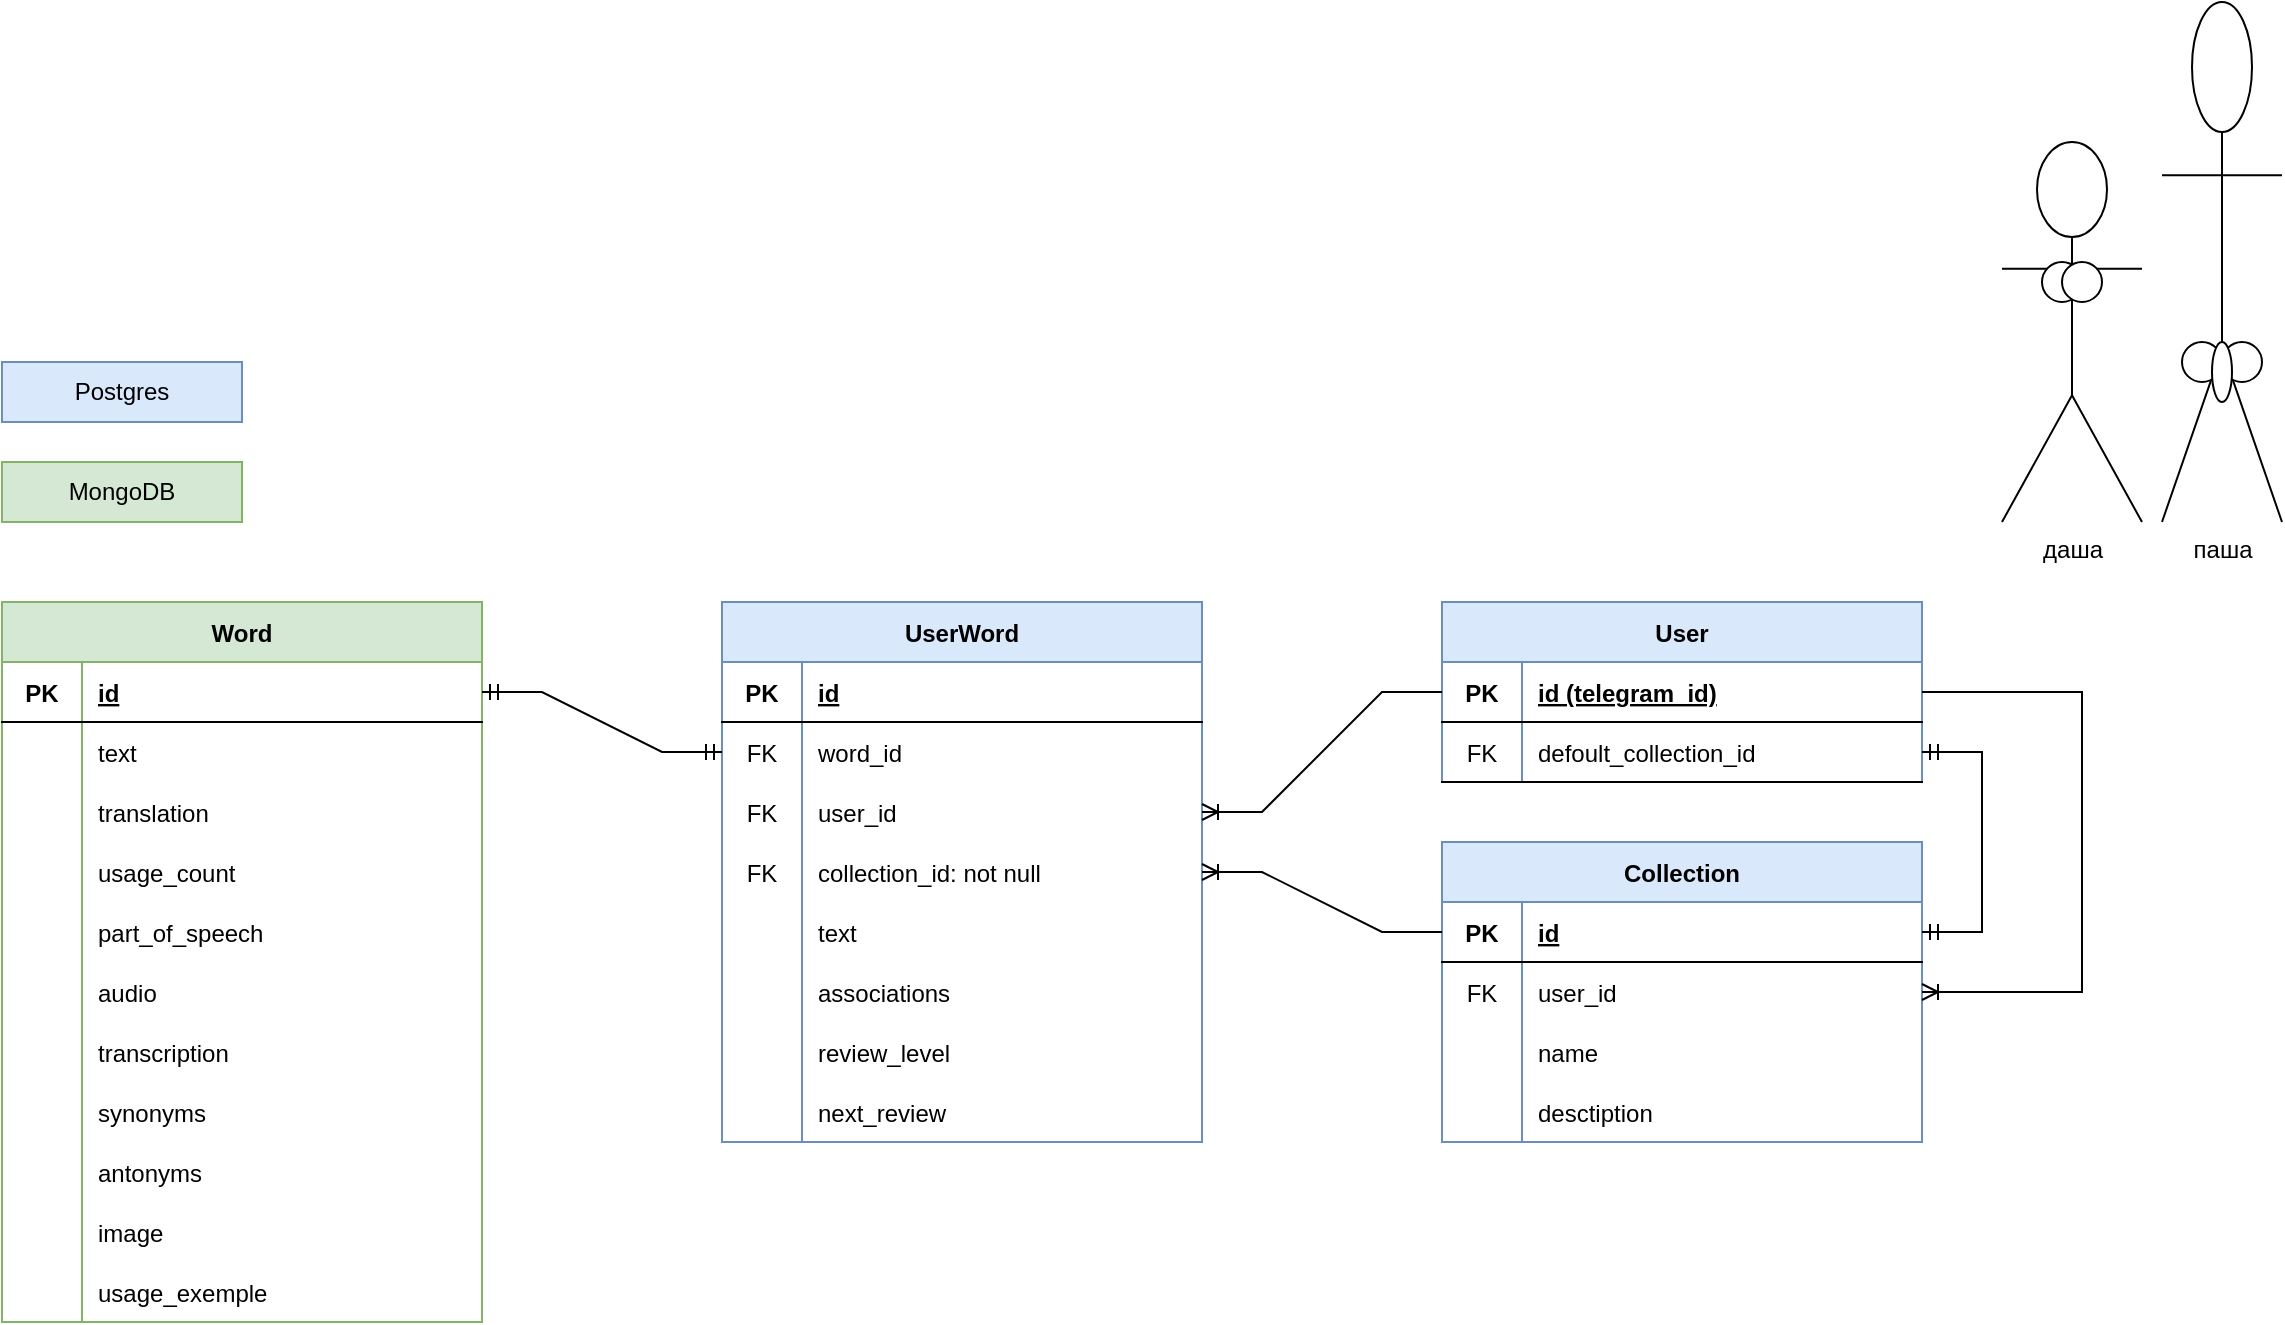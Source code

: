 <mxfile version="26.2.15">
  <diagram id="R2lEEEUBdFMjLlhIrx00" name="Page-1">
    <mxGraphModel dx="1512" dy="1780" grid="1" gridSize="10" guides="1" tooltips="1" connect="1" arrows="1" fold="1" page="1" pageScale="1" pageWidth="850" pageHeight="1100" math="0" shadow="0" extFonts="Permanent Marker^https://fonts.googleapis.com/css?family=Permanent+Marker">
      <root>
        <mxCell id="0" />
        <mxCell id="1" parent="0" />
        <mxCell id="C-vyLk0tnHw3VtMMgP7b-23" value="Word" style="shape=table;startSize=30;container=1;collapsible=1;childLayout=tableLayout;fixedRows=1;rowLines=0;fontStyle=1;align=center;resizeLast=1;fillColor=#d5e8d4;strokeColor=#82b366;" parent="1" vertex="1">
          <mxGeometry x="320" y="240" width="240" height="360" as="geometry">
            <mxRectangle x="120" y="120" width="100" height="30" as="alternateBounds" />
          </mxGeometry>
        </mxCell>
        <mxCell id="C-vyLk0tnHw3VtMMgP7b-24" value="" style="shape=partialRectangle;collapsible=0;dropTarget=0;pointerEvents=0;fillColor=none;points=[[0,0.5],[1,0.5]];portConstraint=eastwest;top=0;left=0;right=0;bottom=1;" parent="C-vyLk0tnHw3VtMMgP7b-23" vertex="1">
          <mxGeometry y="30" width="240" height="30" as="geometry" />
        </mxCell>
        <mxCell id="C-vyLk0tnHw3VtMMgP7b-25" value="PK" style="shape=partialRectangle;overflow=hidden;connectable=0;fillColor=none;top=0;left=0;bottom=0;right=0;fontStyle=1;" parent="C-vyLk0tnHw3VtMMgP7b-24" vertex="1">
          <mxGeometry width="40" height="30" as="geometry">
            <mxRectangle width="40" height="30" as="alternateBounds" />
          </mxGeometry>
        </mxCell>
        <mxCell id="C-vyLk0tnHw3VtMMgP7b-26" value="id" style="shape=partialRectangle;overflow=hidden;connectable=0;fillColor=none;top=0;left=0;bottom=0;right=0;align=left;spacingLeft=6;fontStyle=5;" parent="C-vyLk0tnHw3VtMMgP7b-24" vertex="1">
          <mxGeometry x="40" width="200" height="30" as="geometry">
            <mxRectangle width="200" height="30" as="alternateBounds" />
          </mxGeometry>
        </mxCell>
        <mxCell id="C-vyLk0tnHw3VtMMgP7b-27" value="" style="shape=partialRectangle;collapsible=0;dropTarget=0;pointerEvents=0;fillColor=none;points=[[0,0.5],[1,0.5]];portConstraint=eastwest;top=0;left=0;right=0;bottom=0;" parent="C-vyLk0tnHw3VtMMgP7b-23" vertex="1">
          <mxGeometry y="60" width="240" height="30" as="geometry" />
        </mxCell>
        <mxCell id="C-vyLk0tnHw3VtMMgP7b-28" value="" style="shape=partialRectangle;overflow=hidden;connectable=0;fillColor=none;top=0;left=0;bottom=0;right=0;" parent="C-vyLk0tnHw3VtMMgP7b-27" vertex="1">
          <mxGeometry width="40" height="30" as="geometry">
            <mxRectangle width="40" height="30" as="alternateBounds" />
          </mxGeometry>
        </mxCell>
        <mxCell id="C-vyLk0tnHw3VtMMgP7b-29" value="text" style="shape=partialRectangle;overflow=hidden;connectable=0;fillColor=none;top=0;left=0;bottom=0;right=0;align=left;spacingLeft=6;" parent="C-vyLk0tnHw3VtMMgP7b-27" vertex="1">
          <mxGeometry x="40" width="200" height="30" as="geometry">
            <mxRectangle width="200" height="30" as="alternateBounds" />
          </mxGeometry>
        </mxCell>
        <mxCell id="F-sReFvH-4bTbb94XyUP-4" value="" style="shape=partialRectangle;collapsible=0;dropTarget=0;pointerEvents=0;fillColor=none;points=[[0,0.5],[1,0.5]];portConstraint=eastwest;top=0;left=0;right=0;bottom=0;" parent="C-vyLk0tnHw3VtMMgP7b-23" vertex="1">
          <mxGeometry y="90" width="240" height="30" as="geometry" />
        </mxCell>
        <mxCell id="F-sReFvH-4bTbb94XyUP-5" value="" style="shape=partialRectangle;overflow=hidden;connectable=0;fillColor=none;top=0;left=0;bottom=0;right=0;" parent="F-sReFvH-4bTbb94XyUP-4" vertex="1">
          <mxGeometry width="40" height="30" as="geometry">
            <mxRectangle width="40" height="30" as="alternateBounds" />
          </mxGeometry>
        </mxCell>
        <mxCell id="F-sReFvH-4bTbb94XyUP-6" value="translation" style="shape=partialRectangle;overflow=hidden;connectable=0;fillColor=none;top=0;left=0;bottom=0;right=0;align=left;spacingLeft=6;" parent="F-sReFvH-4bTbb94XyUP-4" vertex="1">
          <mxGeometry x="40" width="200" height="30" as="geometry">
            <mxRectangle width="200" height="30" as="alternateBounds" />
          </mxGeometry>
        </mxCell>
        <mxCell id="ywb25JipgvPAhc3oe862-24" style="shape=partialRectangle;collapsible=0;dropTarget=0;pointerEvents=0;fillColor=none;points=[[0,0.5],[1,0.5]];portConstraint=eastwest;top=0;left=0;right=0;bottom=0;" parent="C-vyLk0tnHw3VtMMgP7b-23" vertex="1">
          <mxGeometry y="120" width="240" height="30" as="geometry" />
        </mxCell>
        <mxCell id="ywb25JipgvPAhc3oe862-25" style="shape=partialRectangle;overflow=hidden;connectable=0;fillColor=none;top=0;left=0;bottom=0;right=0;" parent="ywb25JipgvPAhc3oe862-24" vertex="1">
          <mxGeometry width="40" height="30" as="geometry">
            <mxRectangle width="40" height="30" as="alternateBounds" />
          </mxGeometry>
        </mxCell>
        <mxCell id="ywb25JipgvPAhc3oe862-26" value="usage_count" style="shape=partialRectangle;overflow=hidden;connectable=0;fillColor=none;top=0;left=0;bottom=0;right=0;align=left;spacingLeft=6;" parent="ywb25JipgvPAhc3oe862-24" vertex="1">
          <mxGeometry x="40" width="200" height="30" as="geometry">
            <mxRectangle width="200" height="30" as="alternateBounds" />
          </mxGeometry>
        </mxCell>
        <mxCell id="rDy19cfPk4_bz0ccWUAK-1337" style="shape=partialRectangle;collapsible=0;dropTarget=0;pointerEvents=0;fillColor=none;points=[[0,0.5],[1,0.5]];portConstraint=eastwest;top=0;left=0;right=0;bottom=0;" parent="C-vyLk0tnHw3VtMMgP7b-23" vertex="1">
          <mxGeometry y="150" width="240" height="30" as="geometry" />
        </mxCell>
        <mxCell id="rDy19cfPk4_bz0ccWUAK-1338" style="shape=partialRectangle;overflow=hidden;connectable=0;fillColor=none;top=0;left=0;bottom=0;right=0;" parent="rDy19cfPk4_bz0ccWUAK-1337" vertex="1">
          <mxGeometry width="40" height="30" as="geometry">
            <mxRectangle width="40" height="30" as="alternateBounds" />
          </mxGeometry>
        </mxCell>
        <mxCell id="rDy19cfPk4_bz0ccWUAK-1339" value="part_of_speech" style="shape=partialRectangle;overflow=hidden;connectable=0;fillColor=none;top=0;left=0;bottom=0;right=0;align=left;spacingLeft=6;" parent="rDy19cfPk4_bz0ccWUAK-1337" vertex="1">
          <mxGeometry x="40" width="200" height="30" as="geometry">
            <mxRectangle width="200" height="30" as="alternateBounds" />
          </mxGeometry>
        </mxCell>
        <mxCell id="F-sReFvH-4bTbb94XyUP-7" value="" style="shape=partialRectangle;collapsible=0;dropTarget=0;pointerEvents=0;fillColor=none;points=[[0,0.5],[1,0.5]];portConstraint=eastwest;top=0;left=0;right=0;bottom=0;" parent="C-vyLk0tnHw3VtMMgP7b-23" vertex="1">
          <mxGeometry y="180" width="240" height="30" as="geometry" />
        </mxCell>
        <mxCell id="F-sReFvH-4bTbb94XyUP-8" value="" style="shape=partialRectangle;overflow=hidden;connectable=0;fillColor=none;top=0;left=0;bottom=0;right=0;" parent="F-sReFvH-4bTbb94XyUP-7" vertex="1">
          <mxGeometry width="40" height="30" as="geometry">
            <mxRectangle width="40" height="30" as="alternateBounds" />
          </mxGeometry>
        </mxCell>
        <mxCell id="F-sReFvH-4bTbb94XyUP-9" value="audio" style="shape=partialRectangle;overflow=hidden;connectable=0;fillColor=none;top=0;left=0;bottom=0;right=0;align=left;spacingLeft=6;" parent="F-sReFvH-4bTbb94XyUP-7" vertex="1">
          <mxGeometry x="40" width="200" height="30" as="geometry">
            <mxRectangle width="200" height="30" as="alternateBounds" />
          </mxGeometry>
        </mxCell>
        <mxCell id="F-sReFvH-4bTbb94XyUP-1" value="" style="shape=partialRectangle;collapsible=0;dropTarget=0;pointerEvents=0;fillColor=none;points=[[0,0.5],[1,0.5]];portConstraint=eastwest;top=0;left=0;right=0;bottom=0;" parent="C-vyLk0tnHw3VtMMgP7b-23" vertex="1">
          <mxGeometry y="210" width="240" height="30" as="geometry" />
        </mxCell>
        <mxCell id="F-sReFvH-4bTbb94XyUP-2" value="" style="shape=partialRectangle;overflow=hidden;connectable=0;fillColor=none;top=0;left=0;bottom=0;right=0;" parent="F-sReFvH-4bTbb94XyUP-1" vertex="1">
          <mxGeometry width="40" height="30" as="geometry">
            <mxRectangle width="40" height="30" as="alternateBounds" />
          </mxGeometry>
        </mxCell>
        <mxCell id="F-sReFvH-4bTbb94XyUP-3" value="transcription" style="shape=partialRectangle;overflow=hidden;connectable=0;fillColor=none;top=0;left=0;bottom=0;right=0;align=left;spacingLeft=6;" parent="F-sReFvH-4bTbb94XyUP-1" vertex="1">
          <mxGeometry x="40" width="200" height="30" as="geometry">
            <mxRectangle width="200" height="30" as="alternateBounds" />
          </mxGeometry>
        </mxCell>
        <mxCell id="F-sReFvH-4bTbb94XyUP-49" value="" style="shape=partialRectangle;collapsible=0;dropTarget=0;pointerEvents=0;fillColor=none;points=[[0,0.5],[1,0.5]];portConstraint=eastwest;top=0;left=0;right=0;bottom=0;" parent="C-vyLk0tnHw3VtMMgP7b-23" vertex="1">
          <mxGeometry y="240" width="240" height="30" as="geometry" />
        </mxCell>
        <mxCell id="F-sReFvH-4bTbb94XyUP-50" value="" style="shape=partialRectangle;overflow=hidden;connectable=0;fillColor=none;top=0;left=0;bottom=0;right=0;" parent="F-sReFvH-4bTbb94XyUP-49" vertex="1">
          <mxGeometry width="40" height="30" as="geometry">
            <mxRectangle width="40" height="30" as="alternateBounds" />
          </mxGeometry>
        </mxCell>
        <mxCell id="F-sReFvH-4bTbb94XyUP-51" value="synonyms" style="shape=partialRectangle;overflow=hidden;connectable=0;fillColor=none;top=0;left=0;bottom=0;right=0;align=left;spacingLeft=6;" parent="F-sReFvH-4bTbb94XyUP-49" vertex="1">
          <mxGeometry x="40" width="200" height="30" as="geometry">
            <mxRectangle width="200" height="30" as="alternateBounds" />
          </mxGeometry>
        </mxCell>
        <mxCell id="F-sReFvH-4bTbb94XyUP-52" value="" style="shape=partialRectangle;collapsible=0;dropTarget=0;pointerEvents=0;fillColor=none;points=[[0,0.5],[1,0.5]];portConstraint=eastwest;top=0;left=0;right=0;bottom=0;" parent="C-vyLk0tnHw3VtMMgP7b-23" vertex="1">
          <mxGeometry y="270" width="240" height="30" as="geometry" />
        </mxCell>
        <mxCell id="F-sReFvH-4bTbb94XyUP-53" value="" style="shape=partialRectangle;overflow=hidden;connectable=0;fillColor=none;top=0;left=0;bottom=0;right=0;" parent="F-sReFvH-4bTbb94XyUP-52" vertex="1">
          <mxGeometry width="40" height="30" as="geometry">
            <mxRectangle width="40" height="30" as="alternateBounds" />
          </mxGeometry>
        </mxCell>
        <mxCell id="F-sReFvH-4bTbb94XyUP-54" value="antonyms" style="shape=partialRectangle;overflow=hidden;connectable=0;fillColor=none;top=0;left=0;bottom=0;right=0;align=left;spacingLeft=6;" parent="F-sReFvH-4bTbb94XyUP-52" vertex="1">
          <mxGeometry x="40" width="200" height="30" as="geometry">
            <mxRectangle width="200" height="30" as="alternateBounds" />
          </mxGeometry>
        </mxCell>
        <mxCell id="F-sReFvH-4bTbb94XyUP-55" value="" style="shape=partialRectangle;collapsible=0;dropTarget=0;pointerEvents=0;fillColor=none;points=[[0,0.5],[1,0.5]];portConstraint=eastwest;top=0;left=0;right=0;bottom=0;" parent="C-vyLk0tnHw3VtMMgP7b-23" vertex="1">
          <mxGeometry y="300" width="240" height="30" as="geometry" />
        </mxCell>
        <mxCell id="F-sReFvH-4bTbb94XyUP-56" value="" style="shape=partialRectangle;overflow=hidden;connectable=0;fillColor=none;top=0;left=0;bottom=0;right=0;" parent="F-sReFvH-4bTbb94XyUP-55" vertex="1">
          <mxGeometry width="40" height="30" as="geometry">
            <mxRectangle width="40" height="30" as="alternateBounds" />
          </mxGeometry>
        </mxCell>
        <mxCell id="F-sReFvH-4bTbb94XyUP-57" value="image" style="shape=partialRectangle;overflow=hidden;connectable=0;fillColor=none;top=0;left=0;bottom=0;right=0;align=left;spacingLeft=6;" parent="F-sReFvH-4bTbb94XyUP-55" vertex="1">
          <mxGeometry x="40" width="200" height="30" as="geometry">
            <mxRectangle width="200" height="30" as="alternateBounds" />
          </mxGeometry>
        </mxCell>
        <mxCell id="F-sReFvH-4bTbb94XyUP-58" value="" style="shape=partialRectangle;collapsible=0;dropTarget=0;pointerEvents=0;fillColor=none;points=[[0,0.5],[1,0.5]];portConstraint=eastwest;top=0;left=0;right=0;bottom=0;" parent="C-vyLk0tnHw3VtMMgP7b-23" vertex="1">
          <mxGeometry y="330" width="240" height="30" as="geometry" />
        </mxCell>
        <mxCell id="F-sReFvH-4bTbb94XyUP-59" value="" style="shape=partialRectangle;overflow=hidden;connectable=0;fillColor=none;top=0;left=0;bottom=0;right=0;" parent="F-sReFvH-4bTbb94XyUP-58" vertex="1">
          <mxGeometry width="40" height="30" as="geometry">
            <mxRectangle width="40" height="30" as="alternateBounds" />
          </mxGeometry>
        </mxCell>
        <mxCell id="F-sReFvH-4bTbb94XyUP-60" value="usage_exemple" style="shape=partialRectangle;overflow=hidden;connectable=0;fillColor=none;top=0;left=0;bottom=0;right=0;align=left;spacingLeft=6;" parent="F-sReFvH-4bTbb94XyUP-58" vertex="1">
          <mxGeometry x="40" width="200" height="30" as="geometry">
            <mxRectangle width="200" height="30" as="alternateBounds" />
          </mxGeometry>
        </mxCell>
        <mxCell id="F-sReFvH-4bTbb94XyUP-32" value="User" style="shape=table;startSize=30;container=1;collapsible=1;childLayout=tableLayout;fixedRows=1;rowLines=0;fontStyle=1;align=center;resizeLast=1;fillColor=#dae8fc;strokeColor=#6c8ebf;" parent="1" vertex="1">
          <mxGeometry x="1040" y="240" width="240" height="90" as="geometry">
            <mxRectangle x="120" y="120" width="100" height="30" as="alternateBounds" />
          </mxGeometry>
        </mxCell>
        <mxCell id="F-sReFvH-4bTbb94XyUP-33" value="" style="shape=partialRectangle;collapsible=0;dropTarget=0;pointerEvents=0;fillColor=none;points=[[0,0.5],[1,0.5]];portConstraint=eastwest;top=0;left=0;right=0;bottom=1;" parent="F-sReFvH-4bTbb94XyUP-32" vertex="1">
          <mxGeometry y="30" width="240" height="30" as="geometry" />
        </mxCell>
        <mxCell id="F-sReFvH-4bTbb94XyUP-34" value="PK" style="shape=partialRectangle;overflow=hidden;connectable=0;fillColor=none;top=0;left=0;bottom=0;right=0;fontStyle=1;" parent="F-sReFvH-4bTbb94XyUP-33" vertex="1">
          <mxGeometry width="40" height="30" as="geometry">
            <mxRectangle width="40" height="30" as="alternateBounds" />
          </mxGeometry>
        </mxCell>
        <mxCell id="F-sReFvH-4bTbb94XyUP-35" value="id (telegram_id)" style="shape=partialRectangle;overflow=hidden;connectable=0;fillColor=none;top=0;left=0;bottom=0;right=0;align=left;spacingLeft=6;fontStyle=5;" parent="F-sReFvH-4bTbb94XyUP-33" vertex="1">
          <mxGeometry x="40" width="200" height="30" as="geometry">
            <mxRectangle width="200" height="30" as="alternateBounds" />
          </mxGeometry>
        </mxCell>
        <mxCell id="ywb25JipgvPAhc3oe862-85" style="shape=partialRectangle;collapsible=0;dropTarget=0;pointerEvents=0;fillColor=none;points=[[0,0.5],[1,0.5]];portConstraint=eastwest;top=0;left=0;right=0;bottom=1;" parent="F-sReFvH-4bTbb94XyUP-32" vertex="1">
          <mxGeometry y="60" width="240" height="30" as="geometry" />
        </mxCell>
        <mxCell id="ywb25JipgvPAhc3oe862-86" value="FK" style="shape=partialRectangle;overflow=hidden;connectable=0;fillColor=none;top=0;left=0;bottom=0;right=0;fontStyle=0;" parent="ywb25JipgvPAhc3oe862-85" vertex="1">
          <mxGeometry width="40" height="30" as="geometry">
            <mxRectangle width="40" height="30" as="alternateBounds" />
          </mxGeometry>
        </mxCell>
        <mxCell id="ywb25JipgvPAhc3oe862-87" value="defoult_collection_id" style="shape=partialRectangle;overflow=hidden;connectable=0;fillColor=none;top=0;left=0;bottom=0;right=0;align=left;spacingLeft=6;fontStyle=0;" parent="ywb25JipgvPAhc3oe862-85" vertex="1">
          <mxGeometry x="40" width="200" height="30" as="geometry">
            <mxRectangle width="200" height="30" as="alternateBounds" />
          </mxGeometry>
        </mxCell>
        <mxCell id="F-sReFvH-4bTbb94XyUP-48" style="edgeStyle=orthogonalEdgeStyle;rounded=0;orthogonalLoop=1;jettySize=auto;html=1;exitX=1;exitY=0.5;exitDx=0;exitDy=0;" parent="1" target="F-sReFvH-4bTbb94XyUP-33" edge="1">
          <mxGeometry relative="1" as="geometry" />
        </mxCell>
        <mxCell id="rDy19cfPk4_bz0ccWUAK-1" value="Collection" style="shape=table;startSize=30;container=1;collapsible=1;childLayout=tableLayout;fixedRows=1;rowLines=0;fontStyle=1;align=center;resizeLast=1;fillColor=#dae8fc;strokeColor=#6c8ebf;" parent="1" vertex="1">
          <mxGeometry x="1040" y="360" width="240" height="150" as="geometry">
            <mxRectangle x="850" y="80" width="100" height="30" as="alternateBounds" />
          </mxGeometry>
        </mxCell>
        <mxCell id="rDy19cfPk4_bz0ccWUAK-2" value="" style="shape=partialRectangle;collapsible=0;dropTarget=0;pointerEvents=0;fillColor=none;points=[[0,0.5],[1,0.5]];portConstraint=eastwest;top=0;left=0;right=0;bottom=1;" parent="rDy19cfPk4_bz0ccWUAK-1" vertex="1">
          <mxGeometry y="30" width="240" height="30" as="geometry" />
        </mxCell>
        <mxCell id="rDy19cfPk4_bz0ccWUAK-3" value="PK" style="shape=partialRectangle;overflow=hidden;connectable=0;fillColor=none;top=0;left=0;bottom=0;right=0;fontStyle=1;" parent="rDy19cfPk4_bz0ccWUAK-2" vertex="1">
          <mxGeometry width="40" height="30" as="geometry">
            <mxRectangle width="40" height="30" as="alternateBounds" />
          </mxGeometry>
        </mxCell>
        <mxCell id="rDy19cfPk4_bz0ccWUAK-4" value="id" style="shape=partialRectangle;overflow=hidden;connectable=0;fillColor=none;top=0;left=0;bottom=0;right=0;align=left;spacingLeft=6;fontStyle=5;" parent="rDy19cfPk4_bz0ccWUAK-2" vertex="1">
          <mxGeometry x="40" width="200" height="30" as="geometry">
            <mxRectangle width="200" height="30" as="alternateBounds" />
          </mxGeometry>
        </mxCell>
        <mxCell id="ywb25JipgvPAhc3oe862-16" style="shape=partialRectangle;collapsible=0;dropTarget=0;pointerEvents=0;fillColor=none;points=[[0,0.5],[1,0.5]];portConstraint=eastwest;top=0;left=0;right=0;bottom=0;" parent="rDy19cfPk4_bz0ccWUAK-1" vertex="1">
          <mxGeometry y="60" width="240" height="30" as="geometry" />
        </mxCell>
        <mxCell id="ywb25JipgvPAhc3oe862-17" value="FK" style="shape=partialRectangle;overflow=hidden;connectable=0;fillColor=none;top=0;left=0;bottom=0;right=0;" parent="ywb25JipgvPAhc3oe862-16" vertex="1">
          <mxGeometry width="40" height="30" as="geometry">
            <mxRectangle width="40" height="30" as="alternateBounds" />
          </mxGeometry>
        </mxCell>
        <mxCell id="ywb25JipgvPAhc3oe862-18" value="user_id" style="shape=partialRectangle;overflow=hidden;connectable=0;fillColor=none;top=0;left=0;bottom=0;right=0;align=left;spacingLeft=6;" parent="ywb25JipgvPAhc3oe862-16" vertex="1">
          <mxGeometry x="40" width="200" height="30" as="geometry">
            <mxRectangle width="200" height="30" as="alternateBounds" />
          </mxGeometry>
        </mxCell>
        <mxCell id="rDy19cfPk4_bz0ccWUAK-5" value="" style="shape=partialRectangle;collapsible=0;dropTarget=0;pointerEvents=0;fillColor=none;points=[[0,0.5],[1,0.5]];portConstraint=eastwest;top=0;left=0;right=0;bottom=0;" parent="rDy19cfPk4_bz0ccWUAK-1" vertex="1">
          <mxGeometry y="90" width="240" height="30" as="geometry" />
        </mxCell>
        <mxCell id="rDy19cfPk4_bz0ccWUAK-6" value="" style="shape=partialRectangle;overflow=hidden;connectable=0;fillColor=none;top=0;left=0;bottom=0;right=0;" parent="rDy19cfPk4_bz0ccWUAK-5" vertex="1">
          <mxGeometry width="40" height="30" as="geometry">
            <mxRectangle width="40" height="30" as="alternateBounds" />
          </mxGeometry>
        </mxCell>
        <mxCell id="rDy19cfPk4_bz0ccWUAK-7" value="name" style="shape=partialRectangle;overflow=hidden;connectable=0;fillColor=none;top=0;left=0;bottom=0;right=0;align=left;spacingLeft=6;" parent="rDy19cfPk4_bz0ccWUAK-5" vertex="1">
          <mxGeometry x="40" width="200" height="30" as="geometry">
            <mxRectangle width="200" height="30" as="alternateBounds" />
          </mxGeometry>
        </mxCell>
        <mxCell id="rDy19cfPk4_bz0ccWUAK-1334" style="shape=partialRectangle;collapsible=0;dropTarget=0;pointerEvents=0;fillColor=none;points=[[0,0.5],[1,0.5]];portConstraint=eastwest;top=0;left=0;right=0;bottom=0;" parent="rDy19cfPk4_bz0ccWUAK-1" vertex="1">
          <mxGeometry y="120" width="240" height="30" as="geometry" />
        </mxCell>
        <mxCell id="rDy19cfPk4_bz0ccWUAK-1335" style="shape=partialRectangle;overflow=hidden;connectable=0;fillColor=none;top=0;left=0;bottom=0;right=0;" parent="rDy19cfPk4_bz0ccWUAK-1334" vertex="1">
          <mxGeometry width="40" height="30" as="geometry">
            <mxRectangle width="40" height="30" as="alternateBounds" />
          </mxGeometry>
        </mxCell>
        <mxCell id="rDy19cfPk4_bz0ccWUAK-1336" value="desctiption" style="shape=partialRectangle;overflow=hidden;connectable=0;fillColor=none;top=0;left=0;bottom=0;right=0;align=left;spacingLeft=6;" parent="rDy19cfPk4_bz0ccWUAK-1334" vertex="1">
          <mxGeometry x="40" width="200" height="30" as="geometry">
            <mxRectangle width="200" height="30" as="alternateBounds" />
          </mxGeometry>
        </mxCell>
        <mxCell id="rDy19cfPk4_bz0ccWUAK-738" value="UserWord" style="shape=table;startSize=30;container=1;collapsible=1;childLayout=tableLayout;fixedRows=1;rowLines=0;fontStyle=1;align=center;resizeLast=1;fillColor=#dae8fc;strokeColor=#6c8ebf;" parent="1" vertex="1">
          <mxGeometry x="680" y="240" width="240" height="270" as="geometry">
            <mxRectangle x="120" y="120" width="100" height="30" as="alternateBounds" />
          </mxGeometry>
        </mxCell>
        <mxCell id="rDy19cfPk4_bz0ccWUAK-739" value="" style="shape=partialRectangle;collapsible=0;dropTarget=0;pointerEvents=0;fillColor=none;points=[[0,0.5],[1,0.5]];portConstraint=eastwest;top=0;left=0;right=0;bottom=1;" parent="rDy19cfPk4_bz0ccWUAK-738" vertex="1">
          <mxGeometry y="30" width="240" height="30" as="geometry" />
        </mxCell>
        <mxCell id="rDy19cfPk4_bz0ccWUAK-740" value="PK" style="shape=partialRectangle;overflow=hidden;connectable=0;fillColor=none;top=0;left=0;bottom=0;right=0;fontStyle=1;" parent="rDy19cfPk4_bz0ccWUAK-739" vertex="1">
          <mxGeometry width="40.0" height="30" as="geometry">
            <mxRectangle width="40.0" height="30" as="alternateBounds" />
          </mxGeometry>
        </mxCell>
        <mxCell id="rDy19cfPk4_bz0ccWUAK-741" value="id" style="shape=partialRectangle;overflow=hidden;connectable=0;fillColor=none;top=0;left=0;bottom=0;right=0;align=left;spacingLeft=6;fontStyle=5;" parent="rDy19cfPk4_bz0ccWUAK-739" vertex="1">
          <mxGeometry x="40.0" width="200.0" height="30" as="geometry">
            <mxRectangle width="200.0" height="30" as="alternateBounds" />
          </mxGeometry>
        </mxCell>
        <mxCell id="rDy19cfPk4_bz0ccWUAK-742" value="" style="shape=partialRectangle;collapsible=0;dropTarget=0;pointerEvents=0;fillColor=none;points=[[0,0.5],[1,0.5]];portConstraint=eastwest;top=0;left=0;right=0;bottom=0;" parent="rDy19cfPk4_bz0ccWUAK-738" vertex="1">
          <mxGeometry y="60" width="240" height="30" as="geometry" />
        </mxCell>
        <mxCell id="rDy19cfPk4_bz0ccWUAK-743" value="FK" style="shape=partialRectangle;overflow=hidden;connectable=0;fillColor=none;top=0;left=0;bottom=0;right=0;" parent="rDy19cfPk4_bz0ccWUAK-742" vertex="1">
          <mxGeometry width="40.0" height="30" as="geometry">
            <mxRectangle width="40.0" height="30" as="alternateBounds" />
          </mxGeometry>
        </mxCell>
        <mxCell id="rDy19cfPk4_bz0ccWUAK-744" value="word_id" style="shape=partialRectangle;overflow=hidden;connectable=0;fillColor=none;top=0;left=0;bottom=0;right=0;align=left;spacingLeft=6;" parent="rDy19cfPk4_bz0ccWUAK-742" vertex="1">
          <mxGeometry x="40.0" width="200.0" height="30" as="geometry">
            <mxRectangle width="200.0" height="30" as="alternateBounds" />
          </mxGeometry>
        </mxCell>
        <mxCell id="ywb25JipgvPAhc3oe862-20" style="shape=partialRectangle;collapsible=0;dropTarget=0;pointerEvents=0;fillColor=none;points=[[0,0.5],[1,0.5]];portConstraint=eastwest;top=0;left=0;right=0;bottom=0;" parent="rDy19cfPk4_bz0ccWUAK-738" vertex="1">
          <mxGeometry y="90" width="240" height="30" as="geometry" />
        </mxCell>
        <mxCell id="ywb25JipgvPAhc3oe862-21" value="FK" style="shape=partialRectangle;overflow=hidden;connectable=0;fillColor=none;top=0;left=0;bottom=0;right=0;" parent="ywb25JipgvPAhc3oe862-20" vertex="1">
          <mxGeometry width="40.0" height="30" as="geometry">
            <mxRectangle width="40.0" height="30" as="alternateBounds" />
          </mxGeometry>
        </mxCell>
        <mxCell id="ywb25JipgvPAhc3oe862-22" value="user_id" style="shape=partialRectangle;overflow=hidden;connectable=0;fillColor=none;top=0;left=0;bottom=0;right=0;align=left;spacingLeft=6;" parent="ywb25JipgvPAhc3oe862-20" vertex="1">
          <mxGeometry x="40.0" width="200.0" height="30" as="geometry">
            <mxRectangle width="200.0" height="30" as="alternateBounds" />
          </mxGeometry>
        </mxCell>
        <mxCell id="rDy19cfPk4_bz0ccWUAK-751" style="shape=partialRectangle;collapsible=0;dropTarget=0;pointerEvents=0;fillColor=none;points=[[0,0.5],[1,0.5]];portConstraint=eastwest;top=0;left=0;right=0;bottom=0;" parent="rDy19cfPk4_bz0ccWUAK-738" vertex="1">
          <mxGeometry y="120" width="240" height="30" as="geometry" />
        </mxCell>
        <mxCell id="rDy19cfPk4_bz0ccWUAK-752" value="FK" style="shape=partialRectangle;overflow=hidden;connectable=0;fillColor=none;top=0;left=0;bottom=0;right=0;" parent="rDy19cfPk4_bz0ccWUAK-751" vertex="1">
          <mxGeometry width="40.0" height="30" as="geometry">
            <mxRectangle width="40.0" height="30" as="alternateBounds" />
          </mxGeometry>
        </mxCell>
        <mxCell id="rDy19cfPk4_bz0ccWUAK-753" value="collection_id: not null" style="shape=partialRectangle;overflow=hidden;connectable=0;fillColor=none;top=0;left=0;bottom=0;right=0;align=left;spacingLeft=6;" parent="rDy19cfPk4_bz0ccWUAK-751" vertex="1">
          <mxGeometry x="40.0" width="200.0" height="30" as="geometry">
            <mxRectangle width="200.0" height="30" as="alternateBounds" />
          </mxGeometry>
        </mxCell>
        <mxCell id="ywb25JipgvPAhc3oe862-32" style="shape=partialRectangle;collapsible=0;dropTarget=0;pointerEvents=0;fillColor=none;points=[[0,0.5],[1,0.5]];portConstraint=eastwest;top=0;left=0;right=0;bottom=0;" parent="rDy19cfPk4_bz0ccWUAK-738" vertex="1">
          <mxGeometry y="150" width="240" height="30" as="geometry" />
        </mxCell>
        <mxCell id="ywb25JipgvPAhc3oe862-33" style="shape=partialRectangle;overflow=hidden;connectable=0;fillColor=none;top=0;left=0;bottom=0;right=0;" parent="ywb25JipgvPAhc3oe862-32" vertex="1">
          <mxGeometry width="40.0" height="30" as="geometry">
            <mxRectangle width="40.0" height="30" as="alternateBounds" />
          </mxGeometry>
        </mxCell>
        <mxCell id="ywb25JipgvPAhc3oe862-34" value="text" style="shape=partialRectangle;overflow=hidden;connectable=0;fillColor=none;top=0;left=0;bottom=0;right=0;align=left;spacingLeft=6;" parent="ywb25JipgvPAhc3oe862-32" vertex="1">
          <mxGeometry x="40.0" width="200.0" height="30" as="geometry">
            <mxRectangle width="200.0" height="30" as="alternateBounds" />
          </mxGeometry>
        </mxCell>
        <mxCell id="rDy19cfPk4_bz0ccWUAK-745" value="" style="shape=partialRectangle;collapsible=0;dropTarget=0;pointerEvents=0;fillColor=none;points=[[0,0.5],[1,0.5]];portConstraint=eastwest;top=0;left=0;right=0;bottom=0;" parent="rDy19cfPk4_bz0ccWUAK-738" vertex="1">
          <mxGeometry y="180" width="240" height="30" as="geometry" />
        </mxCell>
        <mxCell id="rDy19cfPk4_bz0ccWUAK-746" value="" style="shape=partialRectangle;overflow=hidden;connectable=0;fillColor=none;top=0;left=0;bottom=0;right=0;" parent="rDy19cfPk4_bz0ccWUAK-745" vertex="1">
          <mxGeometry width="40.0" height="30" as="geometry">
            <mxRectangle width="40.0" height="30" as="alternateBounds" />
          </mxGeometry>
        </mxCell>
        <mxCell id="rDy19cfPk4_bz0ccWUAK-747" value="associations" style="shape=partialRectangle;overflow=hidden;connectable=0;fillColor=none;top=0;left=0;bottom=0;right=0;align=left;spacingLeft=6;" parent="rDy19cfPk4_bz0ccWUAK-745" vertex="1">
          <mxGeometry x="40.0" width="200.0" height="30" as="geometry">
            <mxRectangle width="200.0" height="30" as="alternateBounds" />
          </mxGeometry>
        </mxCell>
        <mxCell id="rDy19cfPk4_bz0ccWUAK-748" value="" style="shape=partialRectangle;collapsible=0;dropTarget=0;pointerEvents=0;fillColor=none;points=[[0,0.5],[1,0.5]];portConstraint=eastwest;top=0;left=0;right=0;bottom=0;" parent="rDy19cfPk4_bz0ccWUAK-738" vertex="1">
          <mxGeometry y="210" width="240" height="30" as="geometry" />
        </mxCell>
        <mxCell id="rDy19cfPk4_bz0ccWUAK-749" value="" style="shape=partialRectangle;overflow=hidden;connectable=0;fillColor=none;top=0;left=0;bottom=0;right=0;" parent="rDy19cfPk4_bz0ccWUAK-748" vertex="1">
          <mxGeometry width="40.0" height="30" as="geometry">
            <mxRectangle width="40.0" height="30" as="alternateBounds" />
          </mxGeometry>
        </mxCell>
        <mxCell id="rDy19cfPk4_bz0ccWUAK-750" value="review_level" style="shape=partialRectangle;overflow=hidden;connectable=0;fillColor=none;top=0;left=0;bottom=0;right=0;align=left;spacingLeft=6;" parent="rDy19cfPk4_bz0ccWUAK-748" vertex="1">
          <mxGeometry x="40.0" width="200.0" height="30" as="geometry">
            <mxRectangle width="200.0" height="30" as="alternateBounds" />
          </mxGeometry>
        </mxCell>
        <mxCell id="ywb25JipgvPAhc3oe862-82" style="shape=partialRectangle;collapsible=0;dropTarget=0;pointerEvents=0;fillColor=none;points=[[0,0.5],[1,0.5]];portConstraint=eastwest;top=0;left=0;right=0;bottom=0;" parent="rDy19cfPk4_bz0ccWUAK-738" vertex="1">
          <mxGeometry y="240" width="240" height="30" as="geometry" />
        </mxCell>
        <mxCell id="ywb25JipgvPAhc3oe862-83" style="shape=partialRectangle;overflow=hidden;connectable=0;fillColor=none;top=0;left=0;bottom=0;right=0;" parent="ywb25JipgvPAhc3oe862-82" vertex="1">
          <mxGeometry width="40.0" height="30" as="geometry">
            <mxRectangle width="40.0" height="30" as="alternateBounds" />
          </mxGeometry>
        </mxCell>
        <mxCell id="ywb25JipgvPAhc3oe862-84" value="next_review" style="shape=partialRectangle;overflow=hidden;connectable=0;fillColor=none;top=0;left=0;bottom=0;right=0;align=left;spacingLeft=6;" parent="ywb25JipgvPAhc3oe862-82" vertex="1">
          <mxGeometry x="40.0" width="200.0" height="30" as="geometry">
            <mxRectangle width="200.0" height="30" as="alternateBounds" />
          </mxGeometry>
        </mxCell>
        <mxCell id="rDy19cfPk4_bz0ccWUAK-992" value="" style="edgeStyle=entityRelationEdgeStyle;fontSize=12;html=1;endArrow=ERoneToMany;rounded=0;" parent="1" source="rDy19cfPk4_bz0ccWUAK-2" target="rDy19cfPk4_bz0ccWUAK-751" edge="1">
          <mxGeometry width="100" height="100" relative="1" as="geometry">
            <mxPoint x="980" y="520" as="sourcePoint" />
            <mxPoint x="1080" y="420" as="targetPoint" />
          </mxGeometry>
        </mxCell>
        <mxCell id="rDy19cfPk4_bz0ccWUAK-993" value="" style="edgeStyle=entityRelationEdgeStyle;fontSize=12;html=1;endArrow=ERmandOne;startArrow=ERmandOne;rounded=0;" parent="1" source="C-vyLk0tnHw3VtMMgP7b-24" target="rDy19cfPk4_bz0ccWUAK-742" edge="1">
          <mxGeometry width="100" height="100" relative="1" as="geometry">
            <mxPoint x="620" y="410" as="sourcePoint" />
            <mxPoint x="720" y="310" as="targetPoint" />
          </mxGeometry>
        </mxCell>
        <mxCell id="ywb25JipgvPAhc3oe862-27" value="" style="edgeStyle=elbowEdgeStyle;fontSize=12;html=1;endArrow=ERoneToMany;rounded=0;" parent="1" source="F-sReFvH-4bTbb94XyUP-33" target="ywb25JipgvPAhc3oe862-16" edge="1">
          <mxGeometry width="100" height="100" relative="1" as="geometry">
            <mxPoint x="1510" y="330" as="sourcePoint" />
            <mxPoint x="1370" y="390" as="targetPoint" />
            <Array as="points">
              <mxPoint x="1360" y="370" />
            </Array>
          </mxGeometry>
        </mxCell>
        <mxCell id="ywb25JipgvPAhc3oe862-31" value="" style="edgeStyle=entityRelationEdgeStyle;fontSize=12;html=1;endArrow=ERoneToMany;rounded=0;" parent="1" source="F-sReFvH-4bTbb94XyUP-33" target="ywb25JipgvPAhc3oe862-20" edge="1">
          <mxGeometry width="100" height="100" relative="1" as="geometry">
            <mxPoint x="1000" y="290" as="sourcePoint" />
            <mxPoint x="940" y="385" as="targetPoint" />
          </mxGeometry>
        </mxCell>
        <mxCell id="ywb25JipgvPAhc3oe862-80" value="MongoDB" style="rounded=0;whiteSpace=wrap;html=1;fillColor=#d5e8d4;strokeColor=#82b366;" parent="1" vertex="1">
          <mxGeometry x="320" y="170" width="120" height="30" as="geometry" />
        </mxCell>
        <mxCell id="ywb25JipgvPAhc3oe862-81" value="Postgres" style="rounded=0;whiteSpace=wrap;html=1;fillColor=#dae8fc;strokeColor=#6c8ebf;" parent="1" vertex="1">
          <mxGeometry x="320" y="120" width="120" height="30" as="geometry" />
        </mxCell>
        <mxCell id="ywb25JipgvPAhc3oe862-88" value="" style="edgeStyle=entityRelationEdgeStyle;fontSize=12;html=1;endArrow=ERmandOne;startArrow=ERmandOne;rounded=0;" parent="1" source="rDy19cfPk4_bz0ccWUAK-2" target="ywb25JipgvPAhc3oe862-85" edge="1">
          <mxGeometry width="100" height="100" relative="1" as="geometry">
            <mxPoint x="940" y="140" as="sourcePoint" />
            <mxPoint x="1060" y="170" as="targetPoint" />
          </mxGeometry>
        </mxCell>
        <mxCell id="ojEywSIf3ZIJQAslFICu-1" value="паша" style="shape=umlActor;verticalLabelPosition=bottom;verticalAlign=top;html=1;outlineConnect=0;" vertex="1" parent="1">
          <mxGeometry x="1400" y="-60" width="60" height="260" as="geometry" />
        </mxCell>
        <mxCell id="ojEywSIf3ZIJQAslFICu-2" value="даша" style="shape=umlActor;verticalLabelPosition=bottom;verticalAlign=top;html=1;outlineConnect=0;" vertex="1" parent="1">
          <mxGeometry x="1320" y="10" width="70" height="190" as="geometry" />
        </mxCell>
        <mxCell id="ojEywSIf3ZIJQAslFICu-3" value="" style="ellipse;whiteSpace=wrap;html=1;" vertex="1" parent="1">
          <mxGeometry x="1340" y="70" width="20" height="20" as="geometry" />
        </mxCell>
        <mxCell id="ojEywSIf3ZIJQAslFICu-4" value="" style="ellipse;whiteSpace=wrap;html=1;" vertex="1" parent="1">
          <mxGeometry x="1350" y="70" width="20" height="20" as="geometry" />
        </mxCell>
        <mxCell id="ojEywSIf3ZIJQAslFICu-5" value="" style="ellipse;whiteSpace=wrap;html=1;" vertex="1" parent="1">
          <mxGeometry x="1410" y="110" width="20" height="20" as="geometry" />
        </mxCell>
        <mxCell id="ojEywSIf3ZIJQAslFICu-6" value="" style="ellipse;whiteSpace=wrap;html=1;" vertex="1" parent="1">
          <mxGeometry x="1430" y="110" width="20" height="20" as="geometry" />
        </mxCell>
        <mxCell id="ojEywSIf3ZIJQAslFICu-8" value="" style="ellipse;whiteSpace=wrap;html=1;" vertex="1" parent="1">
          <mxGeometry x="1425" y="110" width="10" height="30" as="geometry" />
        </mxCell>
      </root>
    </mxGraphModel>
  </diagram>
</mxfile>
